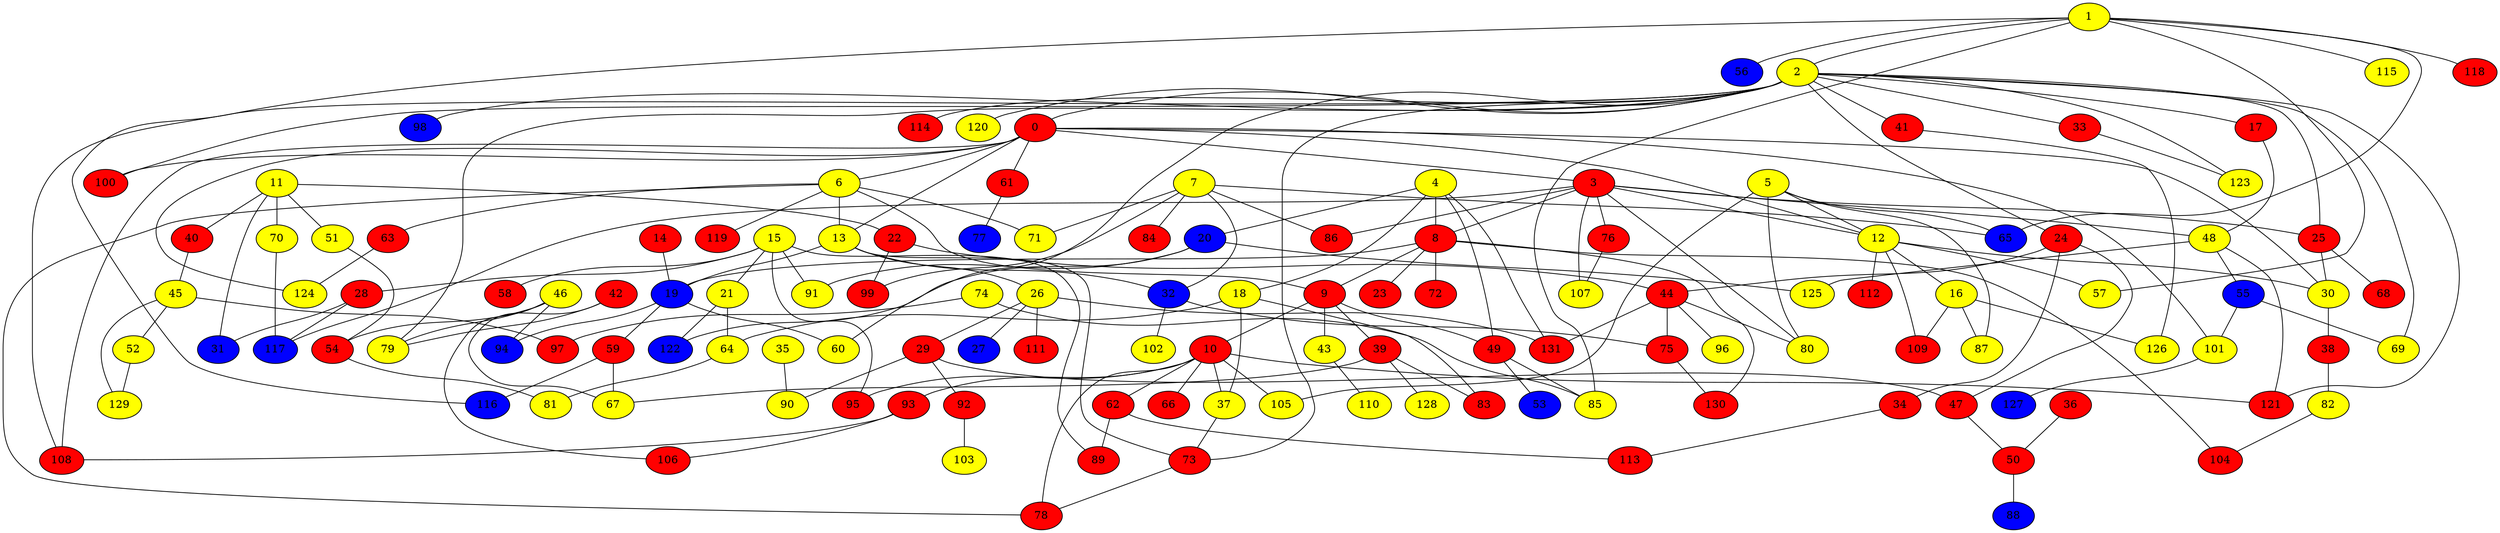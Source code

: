 graph {
0 [style = filled fillcolor = red];
1 [style = filled fillcolor = yellow];
2 [style = filled fillcolor = yellow];
3 [style = filled fillcolor = red];
4 [style = filled fillcolor = yellow];
5 [style = filled fillcolor = yellow];
6 [style = filled fillcolor = yellow];
7 [style = filled fillcolor = yellow];
8 [style = filled fillcolor = red];
9 [style = filled fillcolor = red];
10 [style = filled fillcolor = red];
11 [style = filled fillcolor = yellow];
12 [style = filled fillcolor = yellow];
13 [style = filled fillcolor = yellow];
14 [style = filled fillcolor = red];
15 [style = filled fillcolor = yellow];
16 [style = filled fillcolor = yellow];
17 [style = filled fillcolor = red];
18 [style = filled fillcolor = yellow];
19 [style = filled fillcolor = blue];
20 [style = filled fillcolor = blue];
21 [style = filled fillcolor = yellow];
22 [style = filled fillcolor = red];
23 [style = filled fillcolor = red];
24 [style = filled fillcolor = red];
25 [style = filled fillcolor = red];
26 [style = filled fillcolor = yellow];
27 [style = filled fillcolor = blue];
28 [style = filled fillcolor = red];
29 [style = filled fillcolor = red];
30 [style = filled fillcolor = yellow];
31 [style = filled fillcolor = blue];
32 [style = filled fillcolor = blue];
33 [style = filled fillcolor = red];
34 [style = filled fillcolor = red];
35 [style = filled fillcolor = yellow];
36 [style = filled fillcolor = red];
37 [style = filled fillcolor = yellow];
38 [style = filled fillcolor = red];
39 [style = filled fillcolor = red];
40 [style = filled fillcolor = red];
41 [style = filled fillcolor = red];
42 [style = filled fillcolor = red];
43 [style = filled fillcolor = yellow];
44 [style = filled fillcolor = red];
45 [style = filled fillcolor = yellow];
46 [style = filled fillcolor = yellow];
47 [style = filled fillcolor = red];
48 [style = filled fillcolor = yellow];
49 [style = filled fillcolor = red];
50 [style = filled fillcolor = red];
51 [style = filled fillcolor = yellow];
52 [style = filled fillcolor = yellow];
53 [style = filled fillcolor = blue];
54 [style = filled fillcolor = red];
55 [style = filled fillcolor = blue];
56 [style = filled fillcolor = blue];
57 [style = filled fillcolor = yellow];
58 [style = filled fillcolor = red];
59 [style = filled fillcolor = red];
60 [style = filled fillcolor = yellow];
61 [style = filled fillcolor = red];
62 [style = filled fillcolor = red];
63 [style = filled fillcolor = red];
64 [style = filled fillcolor = yellow];
65 [style = filled fillcolor = blue];
66 [style = filled fillcolor = red];
67 [style = filled fillcolor = yellow];
68 [style = filled fillcolor = red];
69 [style = filled fillcolor = yellow];
70 [style = filled fillcolor = yellow];
71 [style = filled fillcolor = yellow];
72 [style = filled fillcolor = red];
73 [style = filled fillcolor = red];
74 [style = filled fillcolor = yellow];
75 [style = filled fillcolor = red];
76 [style = filled fillcolor = red];
77 [style = filled fillcolor = blue];
78 [style = filled fillcolor = red];
79 [style = filled fillcolor = yellow];
80 [style = filled fillcolor = yellow];
81 [style = filled fillcolor = yellow];
82 [style = filled fillcolor = yellow];
83 [style = filled fillcolor = red];
84 [style = filled fillcolor = red];
85 [style = filled fillcolor = yellow];
86 [style = filled fillcolor = red];
87 [style = filled fillcolor = yellow];
88 [style = filled fillcolor = blue];
89 [style = filled fillcolor = red];
90 [style = filled fillcolor = yellow];
91 [style = filled fillcolor = yellow];
92 [style = filled fillcolor = red];
93 [style = filled fillcolor = red];
94 [style = filled fillcolor = blue];
95 [style = filled fillcolor = red];
96 [style = filled fillcolor = yellow];
97 [style = filled fillcolor = red];
98 [style = filled fillcolor = blue];
99 [style = filled fillcolor = red];
100 [style = filled fillcolor = red];
101 [style = filled fillcolor = yellow];
102 [style = filled fillcolor = yellow];
103 [style = filled fillcolor = yellow];
104 [style = filled fillcolor = red];
105 [style = filled fillcolor = yellow];
106 [style = filled fillcolor = red];
107 [style = filled fillcolor = yellow];
108 [style = filled fillcolor = red];
109 [style = filled fillcolor = red];
110 [style = filled fillcolor = yellow];
111 [style = filled fillcolor = red];
112 [style = filled fillcolor = red];
113 [style = filled fillcolor = red];
114 [style = filled fillcolor = red];
115 [style = filled fillcolor = yellow];
116 [style = filled fillcolor = blue];
117 [style = filled fillcolor = blue];
118 [style = filled fillcolor = red];
119 [style = filled fillcolor = red];
120 [style = filled fillcolor = yellow];
121 [style = filled fillcolor = red];
122 [style = filled fillcolor = blue];
123 [style = filled fillcolor = yellow];
124 [style = filled fillcolor = yellow];
125 [style = filled fillcolor = yellow];
126 [style = filled fillcolor = yellow];
127 [style = filled fillcolor = blue];
128 [style = filled fillcolor = yellow];
129 [style = filled fillcolor = yellow];
130 [style = filled fillcolor = red];
131 [style = filled fillcolor = red];
1 -- 65;
1 -- 57;
1 -- 56;
1 -- 2;
1 -- 85;
1 -- 115;
1 -- 116;
1 -- 118;
2 -- 0;
2 -- 17;
2 -- 24;
2 -- 25;
2 -- 33;
2 -- 41;
2 -- 60;
2 -- 69;
2 -- 73;
2 -- 79;
2 -- 98;
2 -- 100;
2 -- 108;
2 -- 114;
2 -- 120;
2 -- 121;
2 -- 123;
0 -- 3;
0 -- 6;
0 -- 12;
0 -- 13;
0 -- 30;
0 -- 61;
0 -- 100;
0 -- 101;
0 -- 108;
0 -- 124;
3 -- 8;
3 -- 12;
3 -- 25;
3 -- 48;
3 -- 76;
3 -- 80;
3 -- 86;
3 -- 107;
3 -- 117;
4 -- 8;
4 -- 18;
4 -- 20;
4 -- 49;
4 -- 131;
5 -- 12;
5 -- 65;
5 -- 80;
5 -- 87;
5 -- 105;
6 -- 9;
6 -- 13;
6 -- 63;
6 -- 71;
6 -- 78;
6 -- 119;
7 -- 32;
7 -- 65;
7 -- 71;
7 -- 84;
7 -- 86;
7 -- 99;
8 -- 9;
8 -- 19;
8 -- 23;
8 -- 72;
8 -- 104;
8 -- 130;
9 -- 10;
9 -- 39;
9 -- 43;
9 -- 49;
10 -- 37;
10 -- 62;
10 -- 66;
10 -- 78;
10 -- 93;
10 -- 95;
10 -- 105;
10 -- 121;
11 -- 22;
11 -- 31;
11 -- 40;
11 -- 51;
11 -- 70;
12 -- 16;
12 -- 30;
12 -- 57;
12 -- 109;
12 -- 112;
13 -- 19;
13 -- 26;
13 -- 32;
13 -- 73;
14 -- 19;
15 -- 21;
15 -- 28;
15 -- 58;
15 -- 89;
15 -- 91;
15 -- 95;
16 -- 87;
16 -- 109;
16 -- 126;
17 -- 48;
18 -- 37;
18 -- 64;
18 -- 83;
19 -- 59;
19 -- 60;
19 -- 94;
20 -- 91;
20 -- 122;
20 -- 125;
21 -- 64;
21 -- 122;
22 -- 44;
22 -- 99;
24 -- 34;
24 -- 44;
24 -- 47;
25 -- 30;
25 -- 68;
26 -- 27;
26 -- 29;
26 -- 111;
26 -- 131;
28 -- 31;
28 -- 117;
29 -- 47;
29 -- 90;
29 -- 92;
30 -- 38;
32 -- 75;
32 -- 102;
33 -- 123;
34 -- 113;
35 -- 90;
36 -- 50;
37 -- 73;
38 -- 82;
39 -- 67;
39 -- 83;
39 -- 128;
40 -- 45;
41 -- 126;
42 -- 67;
42 -- 79;
43 -- 110;
44 -- 75;
44 -- 80;
44 -- 96;
44 -- 131;
45 -- 52;
45 -- 97;
45 -- 129;
46 -- 54;
46 -- 79;
46 -- 94;
46 -- 106;
47 -- 50;
48 -- 55;
48 -- 121;
48 -- 125;
49 -- 53;
49 -- 85;
50 -- 88;
51 -- 54;
52 -- 129;
54 -- 81;
55 -- 69;
55 -- 101;
59 -- 67;
59 -- 116;
61 -- 77;
62 -- 89;
62 -- 113;
63 -- 124;
64 -- 81;
70 -- 117;
73 -- 78;
74 -- 85;
74 -- 97;
75 -- 130;
76 -- 107;
82 -- 104;
92 -- 103;
93 -- 106;
93 -- 108;
101 -- 127;
}
